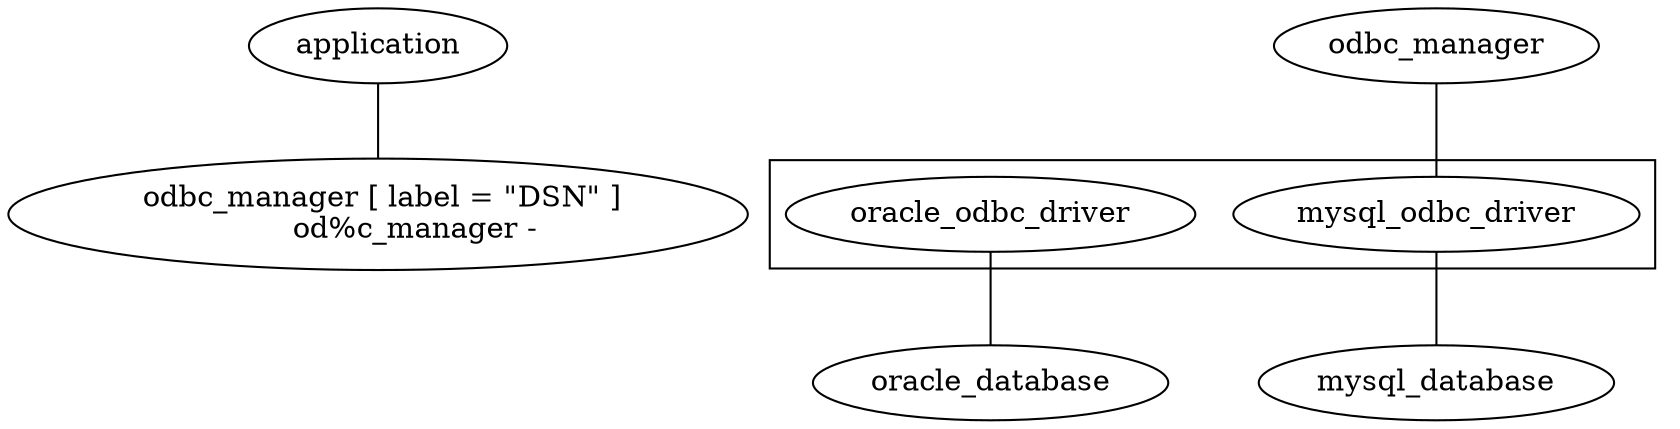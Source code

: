 






digraph odbc {

	edge[dir=none]
	
	application ->< odbc_manager [ label = "DSN" ]
	od%c_manager -> oracle_odbc_driver
	odbc_manager -> mysql_odbc_driver
	oracle_odbc_driver -> oracle_database
	mysql_odbc_driver -> mysql_database

	subgraph cluster_odbc_driver {
		oracle_odbc_driver
		mysql_odbc_driver
	}
	





}
